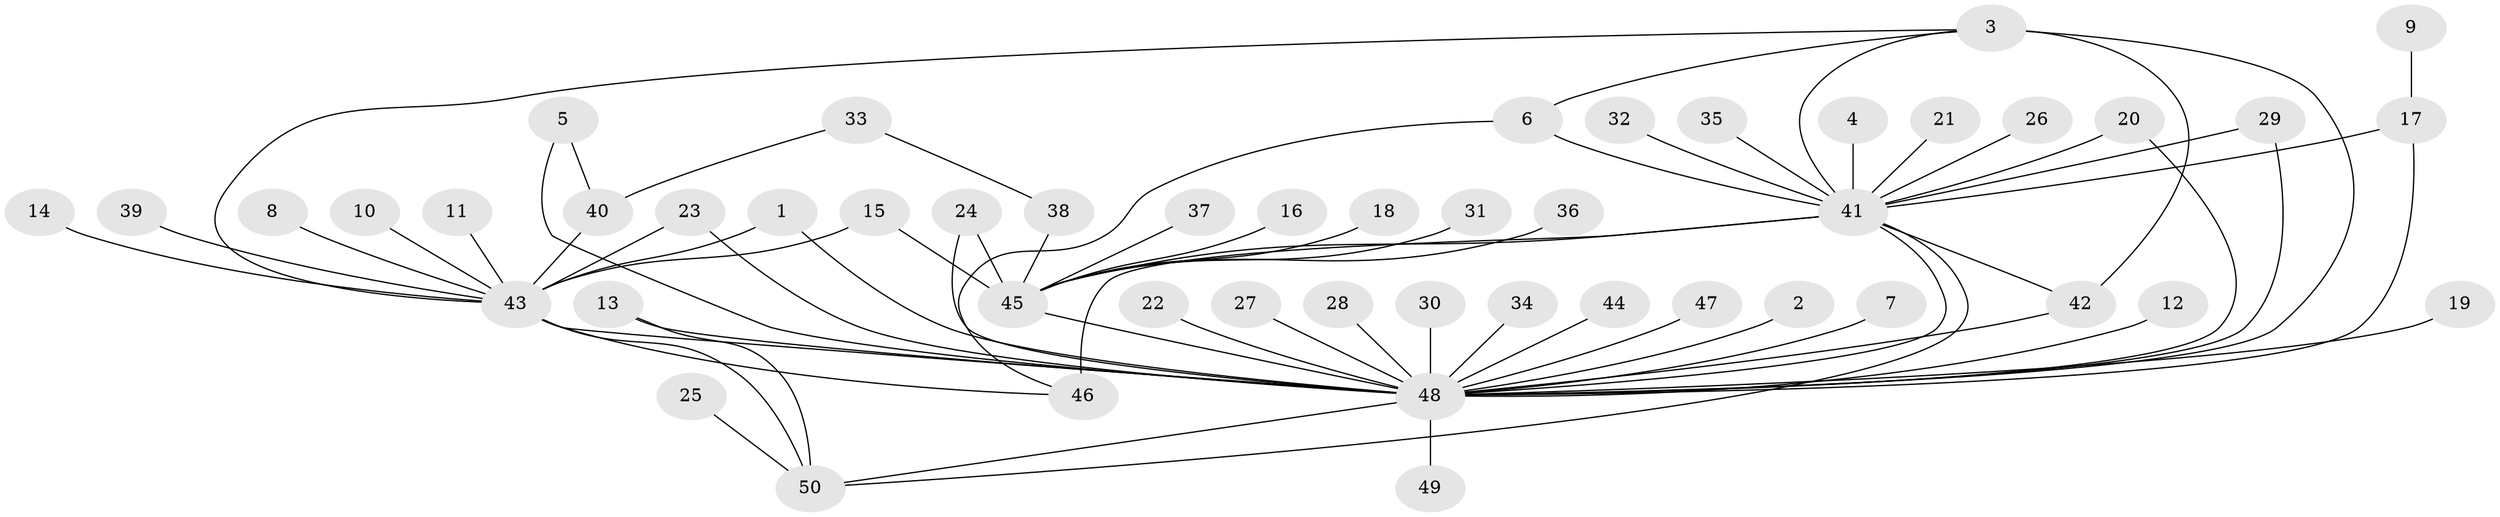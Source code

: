 // original degree distribution, {15: 0.01, 2: 0.25, 36: 0.01, 18: 0.01, 3: 0.09, 7: 0.03, 8: 0.01, 6: 0.04, 4: 0.06, 1: 0.48, 5: 0.01}
// Generated by graph-tools (version 1.1) at 2025/49/03/09/25 03:49:46]
// undirected, 50 vertices, 69 edges
graph export_dot {
graph [start="1"]
  node [color=gray90,style=filled];
  1;
  2;
  3;
  4;
  5;
  6;
  7;
  8;
  9;
  10;
  11;
  12;
  13;
  14;
  15;
  16;
  17;
  18;
  19;
  20;
  21;
  22;
  23;
  24;
  25;
  26;
  27;
  28;
  29;
  30;
  31;
  32;
  33;
  34;
  35;
  36;
  37;
  38;
  39;
  40;
  41;
  42;
  43;
  44;
  45;
  46;
  47;
  48;
  49;
  50;
  1 -- 43 [weight=1.0];
  1 -- 48 [weight=1.0];
  2 -- 48 [weight=1.0];
  3 -- 6 [weight=1.0];
  3 -- 41 [weight=1.0];
  3 -- 42 [weight=1.0];
  3 -- 43 [weight=1.0];
  3 -- 48 [weight=2.0];
  4 -- 41 [weight=1.0];
  5 -- 40 [weight=1.0];
  5 -- 48 [weight=1.0];
  6 -- 41 [weight=1.0];
  6 -- 46 [weight=1.0];
  7 -- 48 [weight=1.0];
  8 -- 43 [weight=1.0];
  9 -- 17 [weight=1.0];
  10 -- 43 [weight=1.0];
  11 -- 43 [weight=1.0];
  12 -- 48 [weight=1.0];
  13 -- 48 [weight=1.0];
  13 -- 50 [weight=1.0];
  14 -- 43 [weight=1.0];
  15 -- 43 [weight=1.0];
  15 -- 45 [weight=1.0];
  16 -- 45 [weight=1.0];
  17 -- 41 [weight=1.0];
  17 -- 48 [weight=1.0];
  18 -- 45 [weight=1.0];
  19 -- 48 [weight=1.0];
  20 -- 41 [weight=1.0];
  20 -- 48 [weight=1.0];
  21 -- 41 [weight=1.0];
  22 -- 48 [weight=1.0];
  23 -- 43 [weight=1.0];
  23 -- 48 [weight=1.0];
  24 -- 45 [weight=1.0];
  24 -- 48 [weight=2.0];
  25 -- 50 [weight=1.0];
  26 -- 41 [weight=1.0];
  27 -- 48 [weight=1.0];
  28 -- 48 [weight=1.0];
  29 -- 41 [weight=1.0];
  29 -- 48 [weight=1.0];
  30 -- 48 [weight=1.0];
  31 -- 45 [weight=1.0];
  32 -- 41 [weight=1.0];
  33 -- 38 [weight=1.0];
  33 -- 40 [weight=1.0];
  34 -- 48 [weight=1.0];
  35 -- 41 [weight=1.0];
  36 -- 45 [weight=1.0];
  37 -- 45 [weight=1.0];
  38 -- 45 [weight=1.0];
  39 -- 43 [weight=1.0];
  40 -- 43 [weight=1.0];
  41 -- 42 [weight=2.0];
  41 -- 45 [weight=3.0];
  41 -- 46 [weight=3.0];
  41 -- 48 [weight=2.0];
  41 -- 50 [weight=1.0];
  42 -- 48 [weight=1.0];
  43 -- 46 [weight=1.0];
  43 -- 48 [weight=1.0];
  43 -- 50 [weight=1.0];
  44 -- 48 [weight=1.0];
  45 -- 48 [weight=4.0];
  47 -- 48 [weight=1.0];
  48 -- 49 [weight=1.0];
  48 -- 50 [weight=1.0];
}
